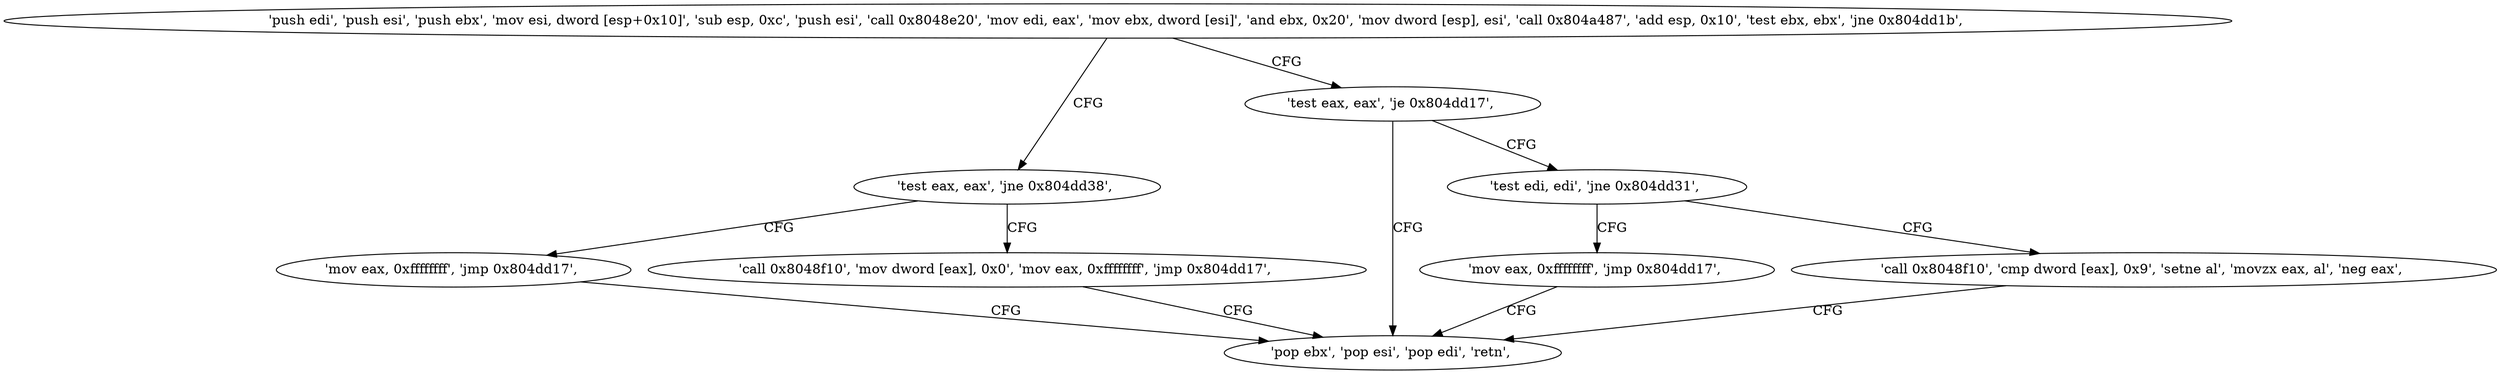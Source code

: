 digraph "func" {
"134536409" [label = "'push edi', 'push esi', 'push ebx', 'mov esi, dword [esp+0x10]', 'sub esp, 0xc', 'push esi', 'call 0x8048e20', 'mov edi, eax', 'mov ebx, dword [esi]', 'and ebx, 0x20', 'mov dword [esp], esi', 'call 0x804a487', 'add esp, 0x10', 'test ebx, ebx', 'jne 0x804dd1b', " ]
"134536475" [label = "'test eax, eax', 'jne 0x804dd38', " ]
"134536447" [label = "'test eax, eax', 'je 0x804dd17', " ]
"134536504" [label = "'mov eax, 0xffffffff', 'jmp 0x804dd17', " ]
"134536479" [label = "'call 0x8048f10', 'mov dword [eax], 0x0', 'mov eax, 0xffffffff', 'jmp 0x804dd17', " ]
"134536471" [label = "'pop ebx', 'pop esi', 'pop edi', 'retn', " ]
"134536451" [label = "'test edi, edi', 'jne 0x804dd31', " ]
"134536497" [label = "'mov eax, 0xffffffff', 'jmp 0x804dd17', " ]
"134536455" [label = "'call 0x8048f10', 'cmp dword [eax], 0x9', 'setne al', 'movzx eax, al', 'neg eax', " ]
"134536409" -> "134536475" [ label = "CFG" ]
"134536409" -> "134536447" [ label = "CFG" ]
"134536475" -> "134536504" [ label = "CFG" ]
"134536475" -> "134536479" [ label = "CFG" ]
"134536447" -> "134536471" [ label = "CFG" ]
"134536447" -> "134536451" [ label = "CFG" ]
"134536504" -> "134536471" [ label = "CFG" ]
"134536479" -> "134536471" [ label = "CFG" ]
"134536451" -> "134536497" [ label = "CFG" ]
"134536451" -> "134536455" [ label = "CFG" ]
"134536497" -> "134536471" [ label = "CFG" ]
"134536455" -> "134536471" [ label = "CFG" ]
}
